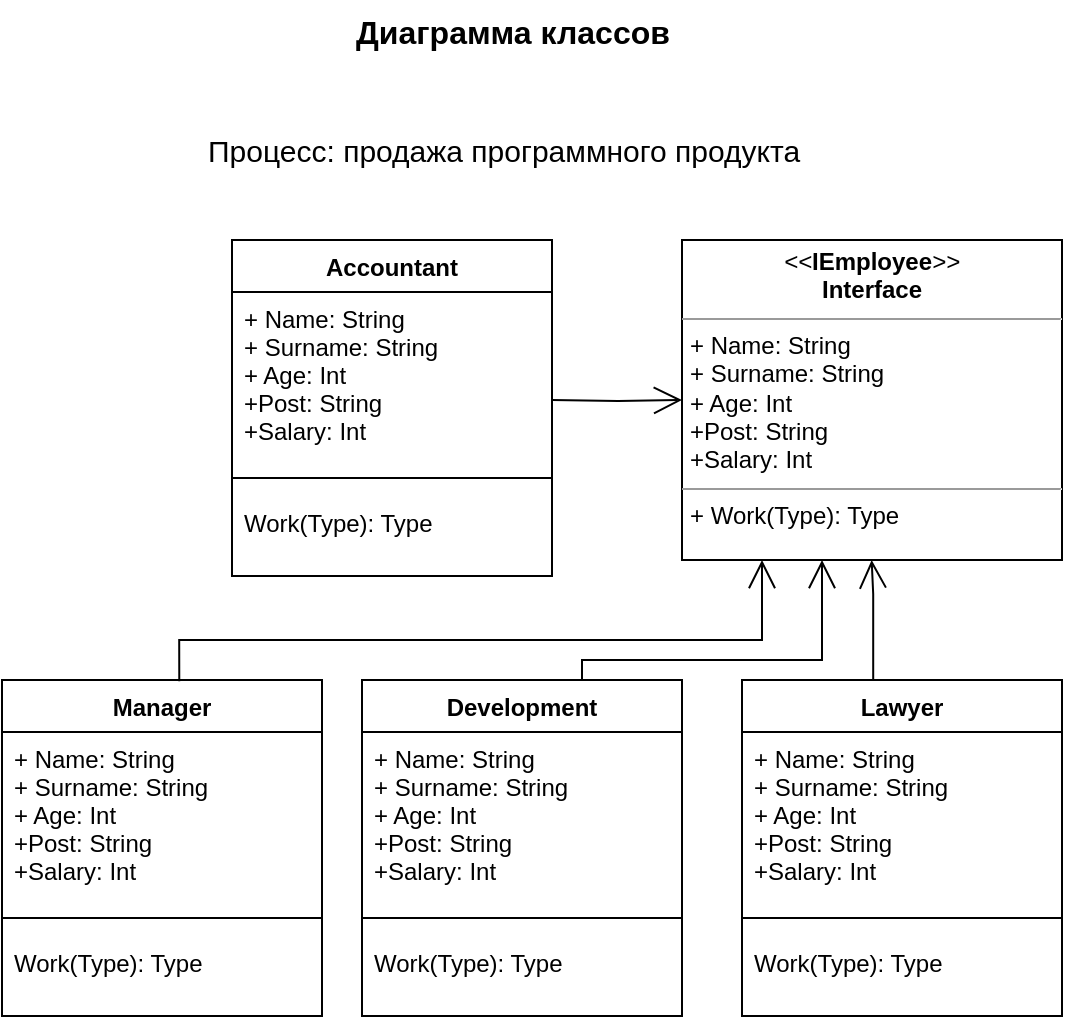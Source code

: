 <mxfile version="15.4.1" type="github">
  <diagram id="noWht0LOCss9FzBZr9lw" name="Page-1">
    <mxGraphModel dx="1185" dy="1807" grid="1" gridSize="10" guides="1" tooltips="1" connect="1" arrows="1" fold="1" page="1" pageScale="1" pageWidth="827" pageHeight="1169" math="0" shadow="0">
      <root>
        <mxCell id="0" />
        <mxCell id="1" parent="0" />
        <mxCell id="BN2WUZa2xBLd-5vFpixv-15" value="&lt;p style=&quot;margin: 0px ; margin-top: 4px ; text-align: center&quot;&gt;&lt;i&gt;&amp;lt;&amp;lt;&lt;/i&gt;&lt;b&gt;I&lt;/b&gt;&lt;span style=&quot;font-weight: 700&quot;&gt;Employee&lt;/span&gt;&lt;i&gt;&amp;gt;&amp;gt;&lt;/i&gt;&lt;br&gt;&lt;b&gt;Interface&lt;/b&gt;&lt;/p&gt;&lt;hr size=&quot;1&quot;&gt;&lt;p style=&quot;margin: 0px ; margin-left: 4px&quot;&gt;+ Name: String&lt;br&gt;+ Surname: String&lt;br&gt;&lt;/p&gt;&lt;p style=&quot;margin: 0px ; margin-left: 4px&quot;&gt;+ Age: Int&lt;br&gt;&lt;/p&gt;&lt;p style=&quot;margin: 0px ; margin-left: 4px&quot;&gt;+Post: String&lt;/p&gt;&lt;p style=&quot;margin: 0px ; margin-left: 4px&quot;&gt;+Salary: Int&lt;/p&gt;&lt;hr size=&quot;1&quot;&gt;&lt;p style=&quot;margin: 0px ; margin-left: 4px&quot;&gt;+ Work(Type): Type&lt;br&gt;&lt;br&gt;&lt;/p&gt;" style="verticalAlign=top;align=left;overflow=fill;fontSize=12;fontFamily=Helvetica;html=1;" vertex="1" parent="1">
          <mxGeometry x="515" y="-1010" width="190" height="160" as="geometry" />
        </mxCell>
        <mxCell id="BN2WUZa2xBLd-5vFpixv-20" value="Accountant" style="swimlane;fontStyle=1;align=center;verticalAlign=top;childLayout=stackLayout;horizontal=1;startSize=26;horizontalStack=0;resizeParent=1;resizeParentMax=0;resizeLast=0;collapsible=1;marginBottom=0;" vertex="1" parent="1">
          <mxGeometry x="290" y="-1010" width="160" height="168" as="geometry" />
        </mxCell>
        <mxCell id="BN2WUZa2xBLd-5vFpixv-21" value="+ Name: String&#xa;+ Surname: String&#xa;+ Age: Int&#xa;+Post: String&#xa;+Salary: Int&#xa;" style="text;strokeColor=none;fillColor=none;align=left;verticalAlign=top;spacingLeft=4;spacingRight=4;overflow=hidden;rotatable=0;points=[[0,0.5],[1,0.5]];portConstraint=eastwest;" vertex="1" parent="BN2WUZa2xBLd-5vFpixv-20">
          <mxGeometry y="26" width="160" height="84" as="geometry" />
        </mxCell>
        <mxCell id="BN2WUZa2xBLd-5vFpixv-22" value="" style="line;strokeWidth=1;fillColor=none;align=left;verticalAlign=middle;spacingTop=-1;spacingLeft=3;spacingRight=3;rotatable=0;labelPosition=right;points=[];portConstraint=eastwest;" vertex="1" parent="BN2WUZa2xBLd-5vFpixv-20">
          <mxGeometry y="110" width="160" height="18" as="geometry" />
        </mxCell>
        <mxCell id="BN2WUZa2xBLd-5vFpixv-23" value="Work(Type): Type" style="text;strokeColor=none;fillColor=none;align=left;verticalAlign=top;spacingLeft=4;spacingRight=4;overflow=hidden;rotatable=0;points=[[0,0.5],[1,0.5]];portConstraint=eastwest;" vertex="1" parent="BN2WUZa2xBLd-5vFpixv-20">
          <mxGeometry y="128" width="160" height="40" as="geometry" />
        </mxCell>
        <mxCell id="BN2WUZa2xBLd-5vFpixv-24" value="Manager" style="swimlane;fontStyle=1;align=center;verticalAlign=top;childLayout=stackLayout;horizontal=1;startSize=26;horizontalStack=0;resizeParent=1;resizeParentMax=0;resizeLast=0;collapsible=1;marginBottom=0;" vertex="1" parent="1">
          <mxGeometry x="175" y="-790" width="160" height="168" as="geometry" />
        </mxCell>
        <mxCell id="BN2WUZa2xBLd-5vFpixv-25" value="+ Name: String&#xa;+ Surname: String&#xa;+ Age: Int&#xa;+Post: String&#xa;+Salary: Int&#xa;" style="text;strokeColor=none;fillColor=none;align=left;verticalAlign=top;spacingLeft=4;spacingRight=4;overflow=hidden;rotatable=0;points=[[0,0.5],[1,0.5]];portConstraint=eastwest;" vertex="1" parent="BN2WUZa2xBLd-5vFpixv-24">
          <mxGeometry y="26" width="160" height="84" as="geometry" />
        </mxCell>
        <mxCell id="BN2WUZa2xBLd-5vFpixv-26" value="" style="line;strokeWidth=1;fillColor=none;align=left;verticalAlign=middle;spacingTop=-1;spacingLeft=3;spacingRight=3;rotatable=0;labelPosition=right;points=[];portConstraint=eastwest;" vertex="1" parent="BN2WUZa2xBLd-5vFpixv-24">
          <mxGeometry y="110" width="160" height="18" as="geometry" />
        </mxCell>
        <mxCell id="BN2WUZa2xBLd-5vFpixv-27" value="Work(Type): Type" style="text;strokeColor=none;fillColor=none;align=left;verticalAlign=top;spacingLeft=4;spacingRight=4;overflow=hidden;rotatable=0;points=[[0,0.5],[1,0.5]];portConstraint=eastwest;" vertex="1" parent="BN2WUZa2xBLd-5vFpixv-24">
          <mxGeometry y="128" width="160" height="40" as="geometry" />
        </mxCell>
        <mxCell id="BN2WUZa2xBLd-5vFpixv-28" value="Development" style="swimlane;fontStyle=1;align=center;verticalAlign=top;childLayout=stackLayout;horizontal=1;startSize=26;horizontalStack=0;resizeParent=1;resizeParentMax=0;resizeLast=0;collapsible=1;marginBottom=0;" vertex="1" parent="1">
          <mxGeometry x="355" y="-790" width="160" height="168" as="geometry" />
        </mxCell>
        <mxCell id="BN2WUZa2xBLd-5vFpixv-29" value="+ Name: String&#xa;+ Surname: String&#xa;+ Age: Int&#xa;+Post: String&#xa;+Salary: Int&#xa;" style="text;strokeColor=none;fillColor=none;align=left;verticalAlign=top;spacingLeft=4;spacingRight=4;overflow=hidden;rotatable=0;points=[[0,0.5],[1,0.5]];portConstraint=eastwest;" vertex="1" parent="BN2WUZa2xBLd-5vFpixv-28">
          <mxGeometry y="26" width="160" height="84" as="geometry" />
        </mxCell>
        <mxCell id="BN2WUZa2xBLd-5vFpixv-30" value="" style="line;strokeWidth=1;fillColor=none;align=left;verticalAlign=middle;spacingTop=-1;spacingLeft=3;spacingRight=3;rotatable=0;labelPosition=right;points=[];portConstraint=eastwest;" vertex="1" parent="BN2WUZa2xBLd-5vFpixv-28">
          <mxGeometry y="110" width="160" height="18" as="geometry" />
        </mxCell>
        <mxCell id="BN2WUZa2xBLd-5vFpixv-31" value="Work(Type): Type" style="text;strokeColor=none;fillColor=none;align=left;verticalAlign=top;spacingLeft=4;spacingRight=4;overflow=hidden;rotatable=0;points=[[0,0.5],[1,0.5]];portConstraint=eastwest;" vertex="1" parent="BN2WUZa2xBLd-5vFpixv-28">
          <mxGeometry y="128" width="160" height="40" as="geometry" />
        </mxCell>
        <mxCell id="BN2WUZa2xBLd-5vFpixv-32" value="Lawyer" style="swimlane;fontStyle=1;align=center;verticalAlign=top;childLayout=stackLayout;horizontal=1;startSize=26;horizontalStack=0;resizeParent=1;resizeParentMax=0;resizeLast=0;collapsible=1;marginBottom=0;" vertex="1" parent="1">
          <mxGeometry x="545" y="-790" width="160" height="168" as="geometry" />
        </mxCell>
        <mxCell id="BN2WUZa2xBLd-5vFpixv-33" value="+ Name: String&#xa;+ Surname: String&#xa;+ Age: Int&#xa;+Post: String&#xa;+Salary: Int&#xa;" style="text;strokeColor=none;fillColor=none;align=left;verticalAlign=top;spacingLeft=4;spacingRight=4;overflow=hidden;rotatable=0;points=[[0,0.5],[1,0.5]];portConstraint=eastwest;" vertex="1" parent="BN2WUZa2xBLd-5vFpixv-32">
          <mxGeometry y="26" width="160" height="84" as="geometry" />
        </mxCell>
        <mxCell id="BN2WUZa2xBLd-5vFpixv-34" value="" style="line;strokeWidth=1;fillColor=none;align=left;verticalAlign=middle;spacingTop=-1;spacingLeft=3;spacingRight=3;rotatable=0;labelPosition=right;points=[];portConstraint=eastwest;" vertex="1" parent="BN2WUZa2xBLd-5vFpixv-32">
          <mxGeometry y="110" width="160" height="18" as="geometry" />
        </mxCell>
        <mxCell id="BN2WUZa2xBLd-5vFpixv-35" value="Work(Type): Type" style="text;strokeColor=none;fillColor=none;align=left;verticalAlign=top;spacingLeft=4;spacingRight=4;overflow=hidden;rotatable=0;points=[[0,0.5],[1,0.5]];portConstraint=eastwest;" vertex="1" parent="BN2WUZa2xBLd-5vFpixv-32">
          <mxGeometry y="128" width="160" height="40" as="geometry" />
        </mxCell>
        <mxCell id="BN2WUZa2xBLd-5vFpixv-38" value="" style="endArrow=open;endFill=1;endSize=12;html=1;rounded=0;edgeStyle=orthogonalEdgeStyle;entryX=0.542;entryY=1.017;entryDx=0;entryDy=0;entryPerimeter=0;exitX=0.41;exitY=-0.002;exitDx=0;exitDy=0;exitPerimeter=0;" edge="1" parent="1" source="BN2WUZa2xBLd-5vFpixv-32">
          <mxGeometry width="160" relative="1" as="geometry">
            <mxPoint x="610" y="-795" as="sourcePoint" />
            <mxPoint x="609.83" y="-850" as="targetPoint" />
            <Array as="points">
              <mxPoint x="611" y="-833" />
              <mxPoint x="610" y="-833" />
            </Array>
          </mxGeometry>
        </mxCell>
        <mxCell id="BN2WUZa2xBLd-5vFpixv-39" value="" style="endArrow=open;endFill=1;endSize=12;html=1;rounded=0;edgeStyle=orthogonalEdgeStyle;entryX=0.542;entryY=1.017;entryDx=0;entryDy=0;entryPerimeter=0;exitX=0.554;exitY=0.004;exitDx=0;exitDy=0;exitPerimeter=0;" edge="1" parent="1" source="BN2WUZa2xBLd-5vFpixv-24">
          <mxGeometry width="160" relative="1" as="geometry">
            <mxPoint x="375" y="-810" as="sourcePoint" />
            <mxPoint x="555" y="-850" as="targetPoint" />
            <Array as="points">
              <mxPoint x="264" y="-810" />
              <mxPoint x="555" y="-810" />
            </Array>
          </mxGeometry>
        </mxCell>
        <mxCell id="BN2WUZa2xBLd-5vFpixv-40" value="" style="endArrow=open;endFill=1;endSize=12;html=1;rounded=0;edgeStyle=orthogonalEdgeStyle;entryX=0.542;entryY=1.017;entryDx=0;entryDy=0;entryPerimeter=0;" edge="1" parent="1" source="BN2WUZa2xBLd-5vFpixv-28">
          <mxGeometry width="160" relative="1" as="geometry">
            <mxPoint x="465" y="-795" as="sourcePoint" />
            <mxPoint x="585" y="-850" as="targetPoint" />
            <Array as="points">
              <mxPoint x="465" y="-800" />
              <mxPoint x="585" y="-800" />
            </Array>
          </mxGeometry>
        </mxCell>
        <mxCell id="BN2WUZa2xBLd-5vFpixv-42" value="&lt;span&gt;&lt;/span&gt;&lt;span&gt;&lt;/span&gt;&lt;span&gt;&lt;font style=&quot;font-size: 15px&quot;&gt;Процесс: продажа программного продукта&lt;/font&gt;&lt;/span&gt;" style="text;whiteSpace=wrap;html=1;" vertex="1" parent="1">
          <mxGeometry x="276.13" y="-1070" width="307.75" height="30" as="geometry" />
        </mxCell>
        <UserObject label="Диаграмма классов" link="https://nvie.com/posts/a-successful-git-branching-model/" id="BN2WUZa2xBLd-5vFpixv-43">
          <mxCell style="text;whiteSpace=wrap;html=1;fontStyle=1;fontSize=16;" vertex="1" parent="1">
            <mxGeometry x="350" y="-1130" width="180" height="20" as="geometry" />
          </mxCell>
        </UserObject>
        <mxCell id="BN2WUZa2xBLd-5vFpixv-44" value="" style="endArrow=open;endFill=1;endSize=12;html=1;rounded=0;edgeStyle=orthogonalEdgeStyle;" edge="1" parent="1" target="BN2WUZa2xBLd-5vFpixv-15">
          <mxGeometry width="160" relative="1" as="geometry">
            <mxPoint x="450" y="-930" as="sourcePoint" />
            <mxPoint x="490" y="-950" as="targetPoint" />
          </mxGeometry>
        </mxCell>
      </root>
    </mxGraphModel>
  </diagram>
</mxfile>
